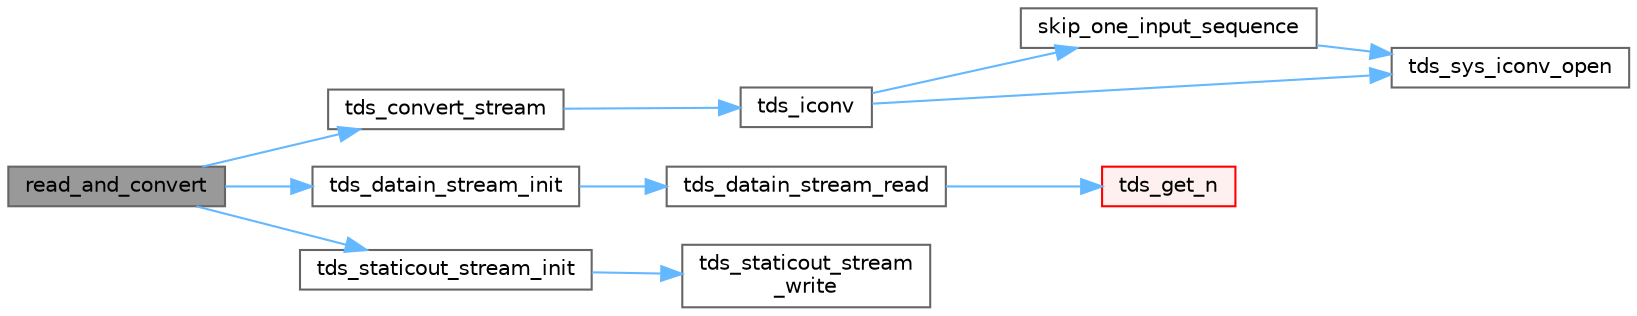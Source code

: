 digraph "read_and_convert"
{
 // LATEX_PDF_SIZE
  bgcolor="transparent";
  edge [fontname=Helvetica,fontsize=10,labelfontname=Helvetica,labelfontsize=10];
  node [fontname=Helvetica,fontsize=10,shape=box,height=0.2,width=0.4];
  rankdir="LR";
  Node1 [id="Node000001",label="read_and_convert",height=0.2,width=0.4,color="gray40", fillcolor="grey60", style="filled", fontcolor="black",tooltip="For UTF-8 and similar, tds_iconv() may encounter a partial sequence when the chunk boundary is not al..."];
  Node1 -> Node2 [id="edge1_Node000001_Node000002",color="steelblue1",style="solid",tooltip=" "];
  Node2 [id="Node000002",label="tds_convert_stream",height=0.2,width=0.4,color="grey40", fillcolor="white", style="filled",URL="$a01479.html#a9d8eb43a81ff58ab423dce0ce95b9564",tooltip="Reads and writes from a stream converting characters."];
  Node2 -> Node3 [id="edge2_Node000002_Node000003",color="steelblue1",style="solid",tooltip=" "];
  Node3 [id="Node000003",label="tds_iconv",height=0.2,width=0.4,color="grey40", fillcolor="white", style="filled",URL="$a00588.html#ga87db49044919f1bc84c0ff5e9ab00304",tooltip="Wrapper around iconv(3)."];
  Node3 -> Node4 [id="edge3_Node000003_Node000004",color="steelblue1",style="solid",tooltip=" "];
  Node4 [id="Node000004",label="skip_one_input_sequence",height=0.2,width=0.4,color="grey40", fillcolor="white", style="filled",URL="$a00588.html#ga3380140fc6eb9f2090c430f40e846876",tooltip="Move the input sequence pointer to the next valid position."];
  Node4 -> Node5 [id="edge4_Node000004_Node000005",color="steelblue1",style="solid",tooltip=" "];
  Node5 [id="Node000005",label="tds_sys_iconv_open",height=0.2,width=0.4,color="grey40", fillcolor="white", style="filled",URL="$a00588.html#ga900b0bce08c6bfc2e7c988f4b5970516",tooltip="Inputs are FreeTDS canonical names, no other."];
  Node3 -> Node5 [id="edge5_Node000003_Node000005",color="steelblue1",style="solid",tooltip=" "];
  Node1 -> Node6 [id="edge6_Node000001_Node000006",color="steelblue1",style="solid",tooltip=" "];
  Node6 [id="Node000006",label="tds_datain_stream_init",height=0.2,width=0.4,color="grey40", fillcolor="white", style="filled",URL="$a01479.html#abc3a77c8aa28842e7f28583cbabc1415",tooltip="Initialize a data input stream."];
  Node6 -> Node7 [id="edge7_Node000006_Node000007",color="steelblue1",style="solid",tooltip=" "];
  Node7 [id="Node000007",label="tds_datain_stream_read",height=0.2,width=0.4,color="grey40", fillcolor="white", style="filled",URL="$a01479.html#a04b537d889f7d4c9b9701eb81baf7efd",tooltip="Reads data from network for input stream."];
  Node7 -> Node8 [id="edge8_Node000007_Node000008",color="steelblue1",style="solid",tooltip=" "];
  Node8 [id="Node000008",label="tds_get_n",height=0.2,width=0.4,color="red", fillcolor="#FFF0F0", style="filled",URL="$a00591.html#gae777dd57e8d1bb40349d7d7d8434fddf",tooltip="Get N bytes from the buffer and return them in the already allocated space   given to us."];
  Node1 -> Node11 [id="edge9_Node000001_Node000011",color="steelblue1",style="solid",tooltip=" "];
  Node11 [id="Node000011",label="tds_staticout_stream_init",height=0.2,width=0.4,color="grey40", fillcolor="white", style="filled",URL="$a01479.html#a9fe0d3799d2e3bde49b614c9d0c3785d",tooltip="Initialize an output stream for write into a static allocated buffer."];
  Node11 -> Node12 [id="edge10_Node000011_Node000012",color="steelblue1",style="solid",tooltip=" "];
  Node12 [id="Node000012",label="tds_staticout_stream\l_write",height=0.2,width=0.4,color="grey40", fillcolor="white", style="filled",URL="$a01479.html#a1d92ebe06f18378ac17ccfd20db05126",tooltip="Writes data to a static allocated buffer."];
}
